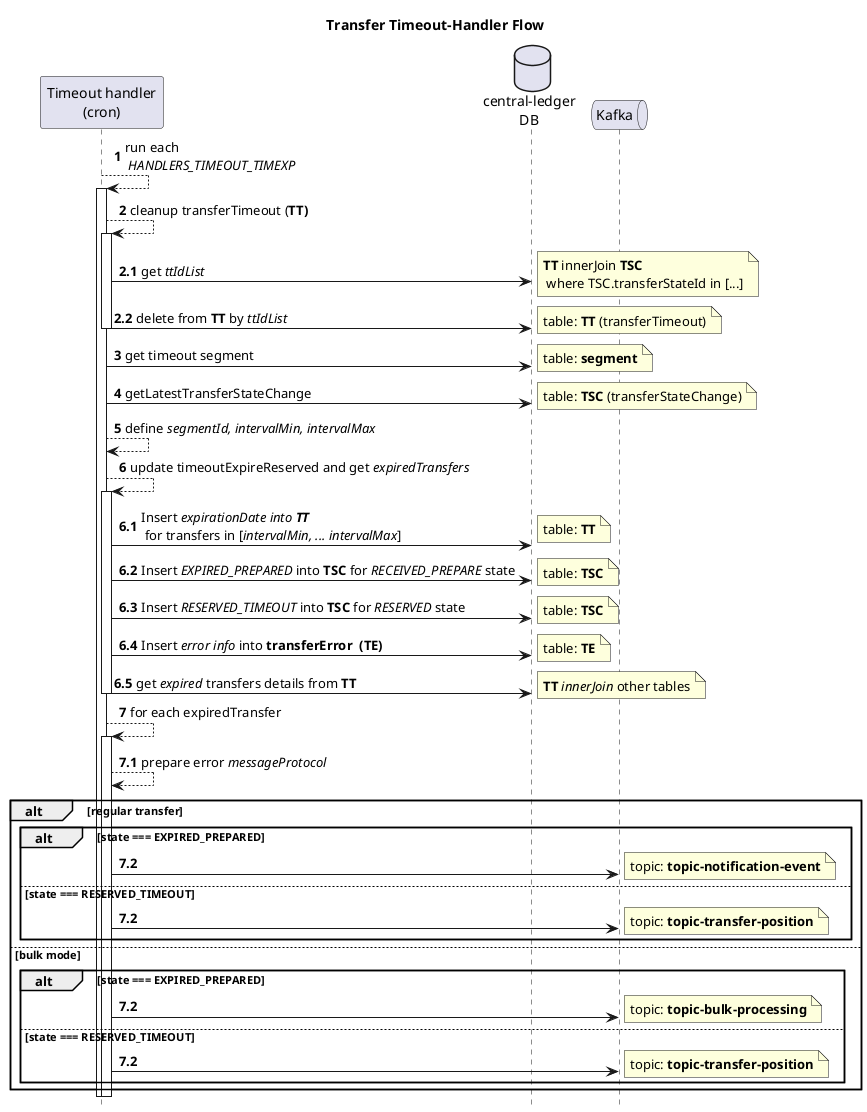 @startuml
title Transfer Timeout-Handler Flow

autonumber
hide footbox
skinparam ParticipantPadding 10

participant "Timeout handler\n(cron)"   as toh
database    "central-ledger\nDB"        as clDb
queue       Kafka                       as kafka


toh --> toh : run each\n <i>HANDLERS_TIMEOUT_TIMEXP</i>
activate toh

toh --> toh : cleanup transferTimeout (<b>TT<b>)
activate toh
autonumber 2.1
toh -> clDb : get <i>ttIdList</i>
note right : <b>TT</b> innerJoin <b>TSC</b>\n where TSC.transferStateId in [...]
toh -> clDb : delete from <b>TT</b> by <i>ttIdList</i>
note right : table: <b>TT</b> (transferTimeout)
deactivate toh

autonumber 3
toh -> clDb : get timeout segment
note right : table: <b>segment</b>

toh -> clDb :  getLatestTransferStateChange
note right : table: <b>TSC</b> (transferStateChange)

toh --> toh : define <i>segmentId, intervalMin, intervalMax</i>
toh --> toh : update timeoutExpireReserved and get <i>expiredTransfers</i>
activate toh
autonumber 6.1
toh -> clDb : Insert <i>expirationDate<i> into <b>TT</b>\n for transfers in [<i>intervalMin, ... intervalMax</i>]
note right : table: <b>TT</b>
toh -> clDb : Insert <i>EXPIRED_PREPARED</i> into <b>TSC</b> for <i>RECEIVED_PREPARE</i> state
note right : table: <b>TSC</b>
toh -> clDb : Insert <i>RESERVED_TIMEOUT</i> into <b>TSC</b> for <i>RESERVED</i> state
note right : table: <b>TSC</b>
toh -> clDb : Insert <i>error info</i> into <b>transferError  (TE)</b>
note right : table: <b>TE</b>
toh -> clDb : get <i>expired</i> transfers details from <b>TT</b>
note right : <b>TT</b> <i>innerJoin</i> other tables
deactivate toh

autonumber 7
toh --> toh : for each expiredTransfer
activate toh
autonumber 7.1
toh --> toh : prepare error <i>messageProtocol</i>
alt regular transfer
alt state === EXPIRED_PREPARED
autonumber 7.2
toh -> kafka
note right : topic: <b>topic-notification-event</b>
else state === RESERVED_TIMEOUT
autonumber 7.2
toh -> kafka
note right : topic: <b>topic-transfer-position</b>
end
else bulk mode
alt state === EXPIRED_PREPARED
autonumber 7.2
toh -> kafka
note right : topic: <b>topic-bulk-processing</b>
else state === RESERVED_TIMEOUT
autonumber 7.2
toh -> kafka
note right : topic: <b>topic-transfer-position</b>
end

end

deactivate toh

deactivate toh

@enduml

